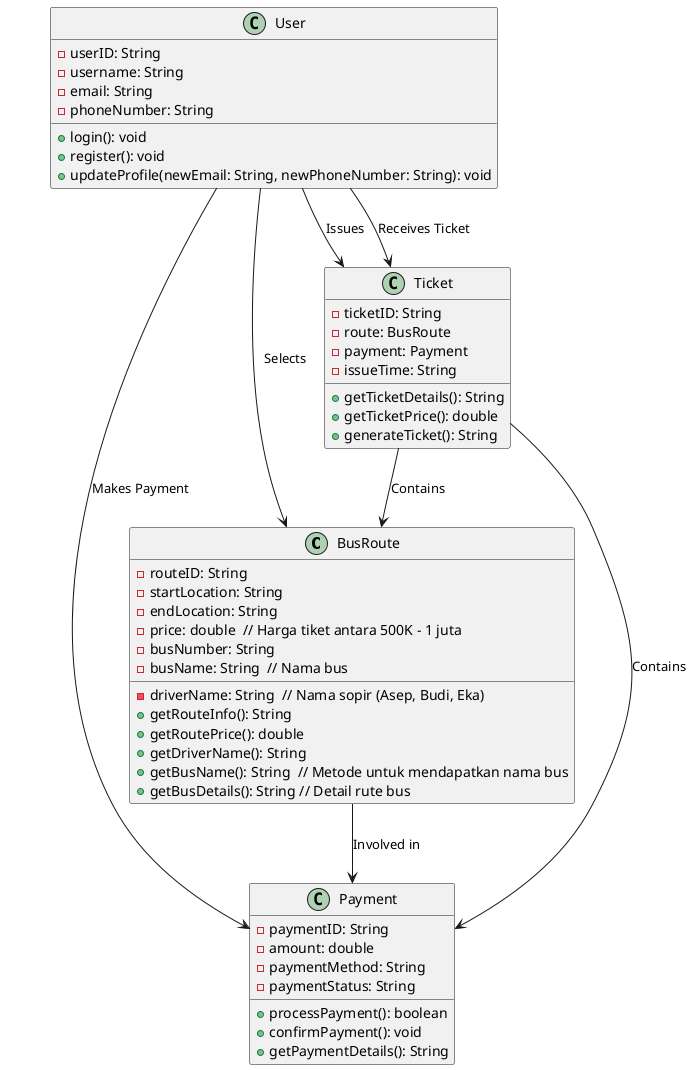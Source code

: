 @startuml

class BusRoute {
    -routeID: String
    -startLocation: String
    -endLocation: String
    -price: double  // Harga tiket antara 500K - 1 juta
    -busNumber: String
    -busName: String  // Nama bus
    -driverName: String  // Nama sopir (Asep, Budi, Eka)
    +getRouteInfo(): String
    +getRoutePrice(): double
    +getDriverName(): String
    +getBusName(): String  // Metode untuk mendapatkan nama bus
    +getBusDetails(): String // Detail rute bus
}

class Payment {
    -paymentID: String
    -amount: double
    -paymentMethod: String
    -paymentStatus: String
    +processPayment(): boolean
    +confirmPayment(): void
    +getPaymentDetails(): String
}

class Ticket {
    -ticketID: String
    -route: BusRoute
    -payment: Payment
    -issueTime: String
    +getTicketDetails(): String
    +getTicketPrice(): double
    +generateTicket(): String
}

class User {
    -userID: String
    -username: String
    -email: String
    -phoneNumber: String
    +login(): void
    +register(): void
    +updateProfile(newEmail: String, newPhoneNumber: String): void
}

User --> Ticket : "Issues"
Ticket --> BusRoute : "Contains"
Ticket --> Payment : "Contains"
BusRoute --> Payment : "Involved in"
User --> BusRoute : "Selects"
User --> Payment : "Makes Payment"
User --> Ticket : "Receives Ticket"

@enduml
